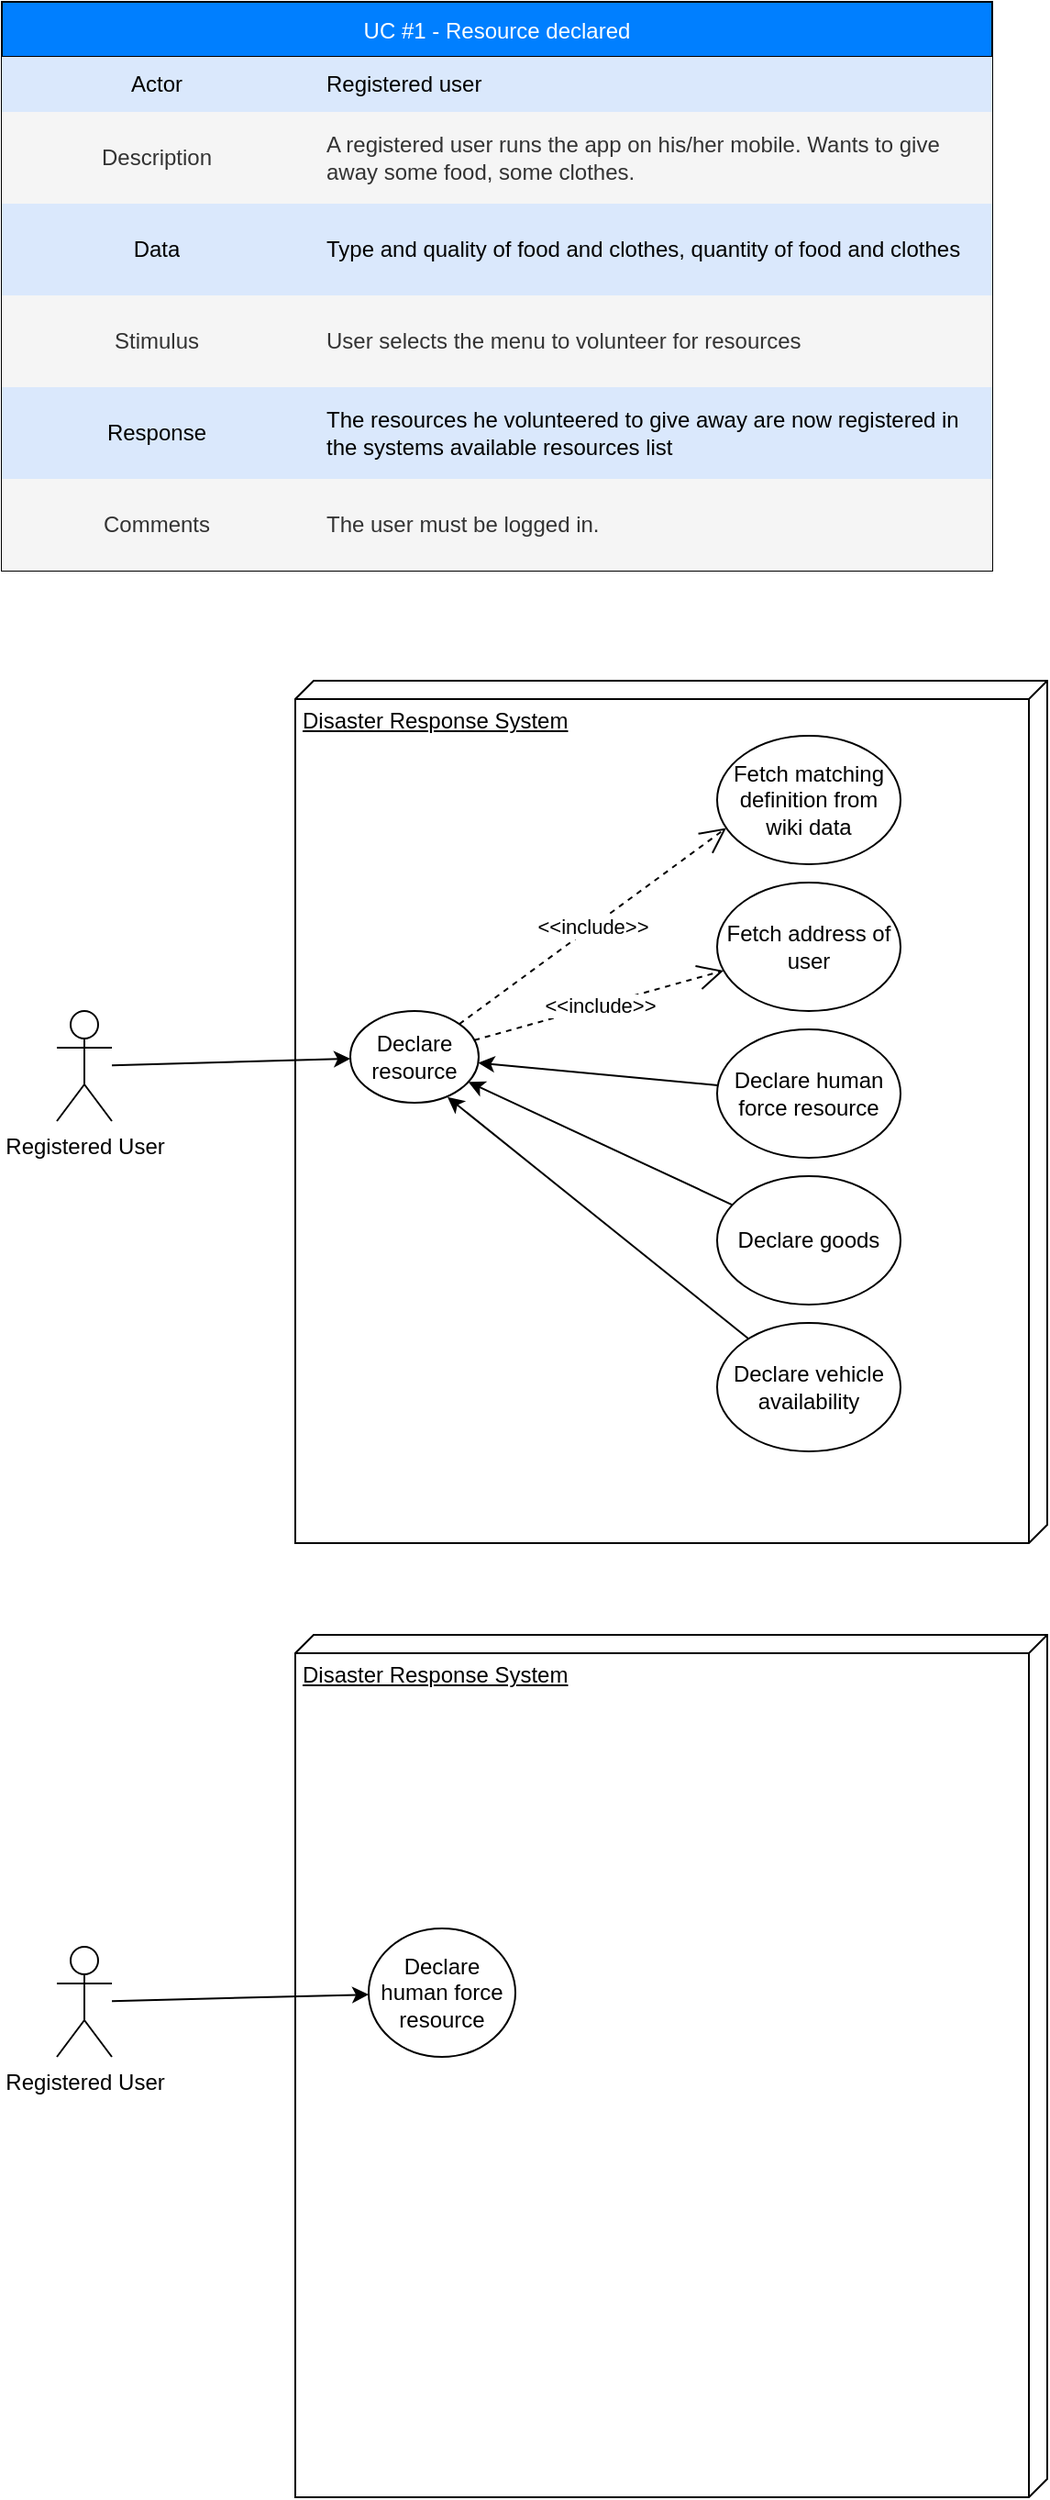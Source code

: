 <mxfile version="21.1.1" type="github" pages="3">
  <diagram id="BYzD3MFwf9BdRqlY15Yz" name="UC 1 - Food Resource Declared">
    <mxGraphModel dx="1314" dy="1811" grid="1" gridSize="10" guides="1" tooltips="1" connect="1" arrows="1" fold="1" page="1" pageScale="1" pageWidth="850" pageHeight="1100" math="0" shadow="0">
      <root>
        <mxCell id="0" />
        <mxCell id="1" parent="0" />
        <mxCell id="PmXzG9OOrk73IwEh_yhz-4" value="Disaster Response System" style="verticalAlign=top;align=left;spacingTop=8;spacingLeft=2;spacingRight=12;shape=cube;size=10;direction=south;fontStyle=4;html=1;whiteSpace=wrap;" vertex="1" parent="1">
          <mxGeometry x="200" y="-720" width="410" height="470" as="geometry" />
        </mxCell>
        <mxCell id="ZCzHJ0anV2rDInj6d1yG-1" value="UC #1 - Resource declared" style="shape=table;startSize=30;container=1;collapsible=0;childLayout=tableLayout;fixedRows=1;rowLines=0;fontStyle=0;strokeColor=default;fontSize=12;fillColor=#007FFF;fontColor=#FFFFFF;" vertex="1" parent="1">
          <mxGeometry x="40" y="-1090" width="540" height="310" as="geometry" />
        </mxCell>
        <mxCell id="ZCzHJ0anV2rDInj6d1yG-2" value="" style="shape=tableRow;horizontal=0;startSize=0;swimlaneHead=0;swimlaneBody=0;top=0;left=0;bottom=0;right=0;collapsible=0;dropTarget=0;fillColor=none;points=[[0,0.5],[1,0.5]];portConstraint=eastwest;strokeColor=inherit;fontSize=12;" vertex="1" parent="ZCzHJ0anV2rDInj6d1yG-1">
          <mxGeometry y="30" width="540" height="30" as="geometry" />
        </mxCell>
        <mxCell id="ZCzHJ0anV2rDInj6d1yG-3" value="Actor" style="shape=partialRectangle;html=1;whiteSpace=wrap;connectable=0;fillColor=#dae8fc;top=0;left=0;bottom=0;right=0;overflow=hidden;pointerEvents=1;strokeColor=#6c8ebf;fontSize=12;" vertex="1" parent="ZCzHJ0anV2rDInj6d1yG-2">
          <mxGeometry width="169" height="30" as="geometry">
            <mxRectangle width="169" height="30" as="alternateBounds" />
          </mxGeometry>
        </mxCell>
        <mxCell id="ZCzHJ0anV2rDInj6d1yG-4" value="Registered user" style="shape=partialRectangle;html=1;whiteSpace=wrap;connectable=0;fillColor=#dae8fc;top=0;left=0;bottom=0;right=0;align=left;spacingLeft=6;overflow=hidden;strokeColor=#6c8ebf;fontSize=12;" vertex="1" parent="ZCzHJ0anV2rDInj6d1yG-2">
          <mxGeometry x="169" width="371" height="30" as="geometry">
            <mxRectangle width="371" height="30" as="alternateBounds" />
          </mxGeometry>
        </mxCell>
        <mxCell id="ZCzHJ0anV2rDInj6d1yG-5" value="" style="shape=tableRow;horizontal=0;startSize=0;swimlaneHead=0;swimlaneBody=0;top=0;left=0;bottom=0;right=0;collapsible=0;dropTarget=0;fillColor=none;points=[[0,0.5],[1,0.5]];portConstraint=eastwest;strokeColor=inherit;fontSize=12;" vertex="1" parent="ZCzHJ0anV2rDInj6d1yG-1">
          <mxGeometry y="60" width="540" height="50" as="geometry" />
        </mxCell>
        <mxCell id="ZCzHJ0anV2rDInj6d1yG-6" value="Description" style="shape=partialRectangle;html=1;whiteSpace=wrap;connectable=0;top=0;left=0;bottom=0;right=0;overflow=hidden;fontSize=12;fillColor=#f5f5f5;fontColor=#333333;strokeColor=#666666;" vertex="1" parent="ZCzHJ0anV2rDInj6d1yG-5">
          <mxGeometry width="169" height="50" as="geometry">
            <mxRectangle width="169" height="50" as="alternateBounds" />
          </mxGeometry>
        </mxCell>
        <mxCell id="ZCzHJ0anV2rDInj6d1yG-7" value="A registered user runs the app on his/her mobile. Wants to give away some food, some clothes." style="shape=partialRectangle;html=1;whiteSpace=wrap;connectable=0;top=0;left=0;bottom=0;right=0;align=left;spacingLeft=6;overflow=hidden;fontSize=12;fillColor=#f5f5f5;fontColor=#333333;strokeColor=#666666;" vertex="1" parent="ZCzHJ0anV2rDInj6d1yG-5">
          <mxGeometry x="169" width="371" height="50" as="geometry">
            <mxRectangle width="371" height="50" as="alternateBounds" />
          </mxGeometry>
        </mxCell>
        <mxCell id="ZCzHJ0anV2rDInj6d1yG-8" value="" style="shape=tableRow;horizontal=0;startSize=0;swimlaneHead=0;swimlaneBody=0;top=0;left=0;bottom=0;right=0;collapsible=0;dropTarget=0;fillColor=none;points=[[0,0.5],[1,0.5]];portConstraint=eastwest;strokeColor=inherit;fontSize=12;" vertex="1" parent="ZCzHJ0anV2rDInj6d1yG-1">
          <mxGeometry y="110" width="540" height="50" as="geometry" />
        </mxCell>
        <mxCell id="ZCzHJ0anV2rDInj6d1yG-9" value="Data" style="shape=partialRectangle;html=1;whiteSpace=wrap;connectable=0;fillColor=#dae8fc;top=0;left=0;bottom=0;right=0;overflow=hidden;strokeColor=#6c8ebf;fontSize=12;" vertex="1" parent="ZCzHJ0anV2rDInj6d1yG-8">
          <mxGeometry width="169" height="50" as="geometry">
            <mxRectangle width="169" height="50" as="alternateBounds" />
          </mxGeometry>
        </mxCell>
        <mxCell id="ZCzHJ0anV2rDInj6d1yG-10" value="Type and quality of food and clothes, quantity of food and clothes" style="shape=partialRectangle;html=1;whiteSpace=wrap;connectable=0;fillColor=#dae8fc;top=0;left=0;bottom=0;right=0;align=left;spacingLeft=6;overflow=hidden;strokeColor=#6c8ebf;fontSize=12;" vertex="1" parent="ZCzHJ0anV2rDInj6d1yG-8">
          <mxGeometry x="169" width="371" height="50" as="geometry">
            <mxRectangle width="371" height="50" as="alternateBounds" />
          </mxGeometry>
        </mxCell>
        <mxCell id="b_iGBAlgBfkVmsSIkKbX-1" value="" style="shape=tableRow;horizontal=0;startSize=0;swimlaneHead=0;swimlaneBody=0;top=0;left=0;bottom=0;right=0;collapsible=0;dropTarget=0;fillColor=none;points=[[0,0.5],[1,0.5]];portConstraint=eastwest;strokeColor=inherit;fontSize=12;" vertex="1" parent="ZCzHJ0anV2rDInj6d1yG-1">
          <mxGeometry y="160" width="540" height="50" as="geometry" />
        </mxCell>
        <mxCell id="b_iGBAlgBfkVmsSIkKbX-2" value="Stimulus" style="shape=partialRectangle;html=1;whiteSpace=wrap;connectable=0;fillColor=#f5f5f5;top=0;left=0;bottom=0;right=0;overflow=hidden;strokeColor=#666666;fontSize=12;fontColor=#333333;" vertex="1" parent="b_iGBAlgBfkVmsSIkKbX-1">
          <mxGeometry width="169" height="50" as="geometry">
            <mxRectangle width="169" height="50" as="alternateBounds" />
          </mxGeometry>
        </mxCell>
        <mxCell id="b_iGBAlgBfkVmsSIkKbX-3" value="User selects the menu to volunteer for resources" style="shape=partialRectangle;html=1;whiteSpace=wrap;connectable=0;fillColor=#f5f5f5;top=0;left=0;bottom=0;right=0;align=left;spacingLeft=6;overflow=hidden;strokeColor=#666666;fontSize=12;fontColor=#333333;" vertex="1" parent="b_iGBAlgBfkVmsSIkKbX-1">
          <mxGeometry x="169" width="371" height="50" as="geometry">
            <mxRectangle width="371" height="50" as="alternateBounds" />
          </mxGeometry>
        </mxCell>
        <mxCell id="b_iGBAlgBfkVmsSIkKbX-4" value="" style="shape=tableRow;horizontal=0;startSize=0;swimlaneHead=0;swimlaneBody=0;top=0;left=0;bottom=0;right=0;collapsible=0;dropTarget=0;fillColor=none;points=[[0,0.5],[1,0.5]];portConstraint=eastwest;strokeColor=inherit;fontSize=12;" vertex="1" parent="ZCzHJ0anV2rDInj6d1yG-1">
          <mxGeometry y="210" width="540" height="50" as="geometry" />
        </mxCell>
        <mxCell id="b_iGBAlgBfkVmsSIkKbX-5" value="Response" style="shape=partialRectangle;html=1;whiteSpace=wrap;connectable=0;fillColor=#dae8fc;top=0;left=0;bottom=0;right=0;overflow=hidden;strokeColor=#6c8ebf;fontSize=12;" vertex="1" parent="b_iGBAlgBfkVmsSIkKbX-4">
          <mxGeometry width="169" height="50" as="geometry">
            <mxRectangle width="169" height="50" as="alternateBounds" />
          </mxGeometry>
        </mxCell>
        <mxCell id="b_iGBAlgBfkVmsSIkKbX-6" value="The resources he volunteered to give away are now registered in the systems available resources list" style="shape=partialRectangle;html=1;whiteSpace=wrap;connectable=0;fillColor=#dae8fc;top=0;left=0;bottom=0;right=0;align=left;spacingLeft=6;overflow=hidden;strokeColor=#6c8ebf;fontSize=12;" vertex="1" parent="b_iGBAlgBfkVmsSIkKbX-4">
          <mxGeometry x="169" width="371" height="50" as="geometry">
            <mxRectangle width="371" height="50" as="alternateBounds" />
          </mxGeometry>
        </mxCell>
        <mxCell id="b_iGBAlgBfkVmsSIkKbX-7" value="" style="shape=tableRow;horizontal=0;startSize=0;swimlaneHead=0;swimlaneBody=0;top=0;left=0;bottom=0;right=0;collapsible=0;dropTarget=0;fillColor=none;points=[[0,0.5],[1,0.5]];portConstraint=eastwest;strokeColor=inherit;fontSize=12;" vertex="1" parent="ZCzHJ0anV2rDInj6d1yG-1">
          <mxGeometry y="260" width="540" height="50" as="geometry" />
        </mxCell>
        <mxCell id="b_iGBAlgBfkVmsSIkKbX-8" value="Comments" style="shape=partialRectangle;html=1;whiteSpace=wrap;connectable=0;fillColor=#f5f5f5;top=0;left=0;bottom=0;right=0;overflow=hidden;strokeColor=#666666;fontSize=12;fontColor=#333333;" vertex="1" parent="b_iGBAlgBfkVmsSIkKbX-7">
          <mxGeometry width="169" height="50" as="geometry">
            <mxRectangle width="169" height="50" as="alternateBounds" />
          </mxGeometry>
        </mxCell>
        <mxCell id="b_iGBAlgBfkVmsSIkKbX-9" value="The user must be logged in." style="shape=partialRectangle;html=1;whiteSpace=wrap;connectable=0;fillColor=#f5f5f5;top=0;left=0;bottom=0;right=0;align=left;spacingLeft=6;overflow=hidden;strokeColor=#666666;fontSize=12;fontColor=#333333;" vertex="1" parent="b_iGBAlgBfkVmsSIkKbX-7">
          <mxGeometry x="169" width="371" height="50" as="geometry">
            <mxRectangle width="371" height="50" as="alternateBounds" />
          </mxGeometry>
        </mxCell>
        <mxCell id="PmXzG9OOrk73IwEh_yhz-11" style="rounded=0;orthogonalLoop=1;jettySize=auto;html=1;" edge="1" parent="1" source="PmXzG9OOrk73IwEh_yhz-1" target="PmXzG9OOrk73IwEh_yhz-5">
          <mxGeometry relative="1" as="geometry" />
        </mxCell>
        <mxCell id="PmXzG9OOrk73IwEh_yhz-1" value="Registered User" style="shape=umlActor;verticalLabelPosition=bottom;verticalAlign=top;html=1;" vertex="1" parent="1">
          <mxGeometry x="70" y="-540" width="30" height="60" as="geometry" />
        </mxCell>
        <mxCell id="PmXzG9OOrk73IwEh_yhz-5" value="Declare resource" style="ellipse;whiteSpace=wrap;html=1;" vertex="1" parent="1">
          <mxGeometry x="230" y="-540" width="70" height="50" as="geometry" />
        </mxCell>
        <mxCell id="PmXzG9OOrk73IwEh_yhz-6" value="Fetch matching definition from wiki data" style="ellipse;whiteSpace=wrap;html=1;" vertex="1" parent="1">
          <mxGeometry x="430" y="-690" width="100" height="70" as="geometry" />
        </mxCell>
        <mxCell id="PmXzG9OOrk73IwEh_yhz-7" value="&amp;lt;&amp;lt;include&amp;gt;&amp;gt;" style="endArrow=open;endSize=12;dashed=1;html=1;rounded=0;entryX=0.05;entryY=0.718;entryDx=0;entryDy=0;entryPerimeter=0;" edge="1" parent="1" source="PmXzG9OOrk73IwEh_yhz-5" target="PmXzG9OOrk73IwEh_yhz-6">
          <mxGeometry width="160" relative="1" as="geometry">
            <mxPoint x="410" y="-650" as="sourcePoint" />
            <mxPoint x="570" y="-650" as="targetPoint" />
          </mxGeometry>
        </mxCell>
        <mxCell id="PmXzG9OOrk73IwEh_yhz-8" value="Fetch address of user" style="ellipse;whiteSpace=wrap;html=1;" vertex="1" parent="1">
          <mxGeometry x="430" y="-610" width="100" height="70" as="geometry" />
        </mxCell>
        <mxCell id="PmXzG9OOrk73IwEh_yhz-9" value="&amp;lt;&amp;lt;include&amp;gt;&amp;gt;" style="endArrow=open;endSize=12;dashed=1;html=1;rounded=0;" edge="1" parent="1" source="PmXzG9OOrk73IwEh_yhz-5" target="PmXzG9OOrk73IwEh_yhz-8">
          <mxGeometry width="160" relative="1" as="geometry">
            <mxPoint x="296" y="-586" as="sourcePoint" />
            <mxPoint x="445" y="-640" as="targetPoint" />
          </mxGeometry>
        </mxCell>
        <mxCell id="Tl8_rdHkJAMkWdvxcSMy-4" style="rounded=0;orthogonalLoop=1;jettySize=auto;html=1;" edge="1" parent="1" source="Tl8_rdHkJAMkWdvxcSMy-1" target="PmXzG9OOrk73IwEh_yhz-5">
          <mxGeometry relative="1" as="geometry" />
        </mxCell>
        <mxCell id="Tl8_rdHkJAMkWdvxcSMy-1" value="Declare human force resource" style="ellipse;whiteSpace=wrap;html=1;" vertex="1" parent="1">
          <mxGeometry x="430" y="-530" width="100" height="70" as="geometry" />
        </mxCell>
        <mxCell id="Tl8_rdHkJAMkWdvxcSMy-5" style="rounded=0;orthogonalLoop=1;jettySize=auto;html=1;" edge="1" parent="1" source="Tl8_rdHkJAMkWdvxcSMy-2" target="PmXzG9OOrk73IwEh_yhz-5">
          <mxGeometry relative="1" as="geometry" />
        </mxCell>
        <mxCell id="Tl8_rdHkJAMkWdvxcSMy-2" value="Declare goods" style="ellipse;whiteSpace=wrap;html=1;" vertex="1" parent="1">
          <mxGeometry x="430" y="-450" width="100" height="70" as="geometry" />
        </mxCell>
        <mxCell id="Tl8_rdHkJAMkWdvxcSMy-6" style="rounded=0;orthogonalLoop=1;jettySize=auto;html=1;entryX=0.757;entryY=0.938;entryDx=0;entryDy=0;entryPerimeter=0;" edge="1" parent="1" source="Tl8_rdHkJAMkWdvxcSMy-3" target="PmXzG9OOrk73IwEh_yhz-5">
          <mxGeometry relative="1" as="geometry" />
        </mxCell>
        <mxCell id="Tl8_rdHkJAMkWdvxcSMy-3" value="Declare vehicle availability" style="ellipse;whiteSpace=wrap;html=1;" vertex="1" parent="1">
          <mxGeometry x="430" y="-370" width="100" height="70" as="geometry" />
        </mxCell>
        <mxCell id="Tl8_rdHkJAMkWdvxcSMy-7" value="Disaster Response System" style="verticalAlign=top;align=left;spacingTop=8;spacingLeft=2;spacingRight=12;shape=cube;size=10;direction=south;fontStyle=4;html=1;whiteSpace=wrap;" vertex="1" parent="1">
          <mxGeometry x="200" y="-200" width="410" height="470" as="geometry" />
        </mxCell>
        <mxCell id="Tl8_rdHkJAMkWdvxcSMy-8" value="Declare human force resource" style="ellipse;whiteSpace=wrap;html=1;" vertex="1" parent="1">
          <mxGeometry x="240" y="-40" width="80" height="70" as="geometry" />
        </mxCell>
        <mxCell id="Tl8_rdHkJAMkWdvxcSMy-10" style="rounded=0;orthogonalLoop=1;jettySize=auto;html=1;" edge="1" parent="1" source="Tl8_rdHkJAMkWdvxcSMy-9" target="Tl8_rdHkJAMkWdvxcSMy-8">
          <mxGeometry relative="1" as="geometry" />
        </mxCell>
        <mxCell id="Tl8_rdHkJAMkWdvxcSMy-9" value="Registered User" style="shape=umlActor;verticalLabelPosition=bottom;verticalAlign=top;html=1;" vertex="1" parent="1">
          <mxGeometry x="70" y="-30" width="30" height="60" as="geometry" />
        </mxCell>
      </root>
    </mxGraphModel>
  </diagram>
  <diagram id="8nzJQvF8wECfYopGmsis" name="BegumDraft">
    <mxGraphModel dx="823" dy="470" grid="1" gridSize="10" guides="1" tooltips="1" connect="1" arrows="1" fold="1" page="1" pageScale="1" pageWidth="827" pageHeight="1169" math="0" shadow="0">
      <root>
        <mxCell id="0" />
        <mxCell id="1" parent="0" />
        <mxCell id="XrKiWLTo0YQvNzpuEDqD-1" value="enter a resource" style="whiteSpace=wrap;strokeWidth=2;" parent="1" vertex="1">
          <mxGeometry x="360" y="220" width="78" height="34" as="geometry" />
        </mxCell>
        <mxCell id="XrKiWLTo0YQvNzpuEDqD-2" value="Human Resource" style="whiteSpace=wrap;strokeWidth=2;" parent="1" vertex="1">
          <mxGeometry x="307" y="322" width="82" height="34" as="geometry" />
        </mxCell>
        <mxCell id="XrKiWLTo0YQvNzpuEDqD-3" style="edgeStyle=orthogonalEdgeStyle;orthogonalLoop=1;jettySize=auto;html=1;curved=1;fillColor=none;dashed=1;" parent="1" source="XrKiWLTo0YQvNzpuEDqD-5" edge="1">
          <mxGeometry relative="1" as="geometry">
            <mxPoint x="430" y="260" as="targetPoint" />
            <Array as="points">
              <mxPoint x="470" y="260" />
            </Array>
          </mxGeometry>
        </mxCell>
        <mxCell id="XrKiWLTo0YQvNzpuEDqD-4" value="Extend" style="edgeLabel;html=1;align=center;verticalAlign=middle;resizable=0;points=[];" parent="XrKiWLTo0YQvNzpuEDqD-3" vertex="1" connectable="0">
          <mxGeometry x="-0.11" y="9" relative="1" as="geometry">
            <mxPoint as="offset" />
          </mxGeometry>
        </mxCell>
        <mxCell id="XrKiWLTo0YQvNzpuEDqD-5" value="Veirified resource" style="whiteSpace=wrap;strokeWidth=2;" parent="1" vertex="1">
          <mxGeometry x="439" y="320" width="82" height="36" as="geometry" />
        </mxCell>
        <mxCell id="XrKiWLTo0YQvNzpuEDqD-6" value="Action2" style="whiteSpace=wrap;strokeWidth=2;" parent="1" vertex="1">
          <mxGeometry x="446" y="424" width="69" height="34" as="geometry" />
        </mxCell>
        <mxCell id="XrKiWLTo0YQvNzpuEDqD-7" value="Include" style="curved=1;startArrow=none;endArrow=block;exitX=0.03;exitY=0.988;entryX=0.501;entryY=0.006;rounded=0;dashed=1;" parent="1" source="XrKiWLTo0YQvNzpuEDqD-1" target="XrKiWLTo0YQvNzpuEDqD-2" edge="1">
          <mxGeometry x="0.036" y="-8" relative="1" as="geometry">
            <Array as="points">
              <mxPoint x="348" y="288" />
            </Array>
            <mxPoint as="offset" />
          </mxGeometry>
        </mxCell>
        <mxCell id="XrKiWLTo0YQvNzpuEDqD-8" value="Triggers" style="curved=1;startArrow=none;endArrow=block;exitX=0.503;exitY=0.994;entryX=0.496;entryY=0.011;rounded=0;" parent="1" source="XrKiWLTo0YQvNzpuEDqD-5" target="XrKiWLTo0YQvNzpuEDqD-6" edge="1">
          <mxGeometry relative="1" as="geometry">
            <Array as="points" />
          </mxGeometry>
        </mxCell>
        <mxCell id="XrKiWLTo0YQvNzpuEDqD-9" value="" style="edgeStyle=orthogonalEdgeStyle;rounded=0;orthogonalLoop=1;jettySize=auto;html=1;exitX=0.5;exitY=1;exitDx=0;exitDy=0;" parent="1" source="XrKiWLTo0YQvNzpuEDqD-12" target="XrKiWLTo0YQvNzpuEDqD-1" edge="1">
          <mxGeometry relative="1" as="geometry">
            <mxPoint x="470" y="180" as="sourcePoint" />
            <Array as="points">
              <mxPoint x="415" y="180" />
            </Array>
          </mxGeometry>
        </mxCell>
        <mxCell id="XrKiWLTo0YQvNzpuEDqD-10" value="" style="shape=umlActor;verticalLabelPosition=bottom;verticalAlign=top;html=1;outlineConnect=0;" parent="1" vertex="1">
          <mxGeometry x="399" y="80" width="30" height="60" as="geometry" />
        </mxCell>
        <mxCell id="XrKiWLTo0YQvNzpuEDqD-11" style="edgeStyle=orthogonalEdgeStyle;rounded=0;orthogonalLoop=1;jettySize=auto;html=1;exitX=0.25;exitY=1;exitDx=0;exitDy=0;entryX=0.825;entryY=-0.072;entryDx=0;entryDy=0;entryPerimeter=0;" parent="1" source="XrKiWLTo0YQvNzpuEDqD-12" target="XrKiWLTo0YQvNzpuEDqD-24" edge="1">
          <mxGeometry relative="1" as="geometry" />
        </mxCell>
        <mxCell id="XrKiWLTo0YQvNzpuEDqD-12" value="Guest User&lt;br&gt;" style="text;html=1;strokeColor=none;fillColor=none;align=center;verticalAlign=middle;whiteSpace=wrap;rounded=0;" parent="1" vertex="1">
          <mxGeometry x="384.5" y="150" width="60" height="30" as="geometry" />
        </mxCell>
        <mxCell id="XrKiWLTo0YQvNzpuEDqD-13" value="" style="shape=umlActor;verticalLabelPosition=bottom;verticalAlign=top;html=1;outlineConnect=0;" parent="1" vertex="1">
          <mxGeometry x="555" y="80" width="30" height="60" as="geometry" />
        </mxCell>
        <mxCell id="XrKiWLTo0YQvNzpuEDqD-14" style="edgeStyle=orthogonalEdgeStyle;rounded=0;orthogonalLoop=1;jettySize=auto;html=1;entryX=1;entryY=0.5;entryDx=0;entryDy=0;" parent="1" source="XrKiWLTo0YQvNzpuEDqD-16" target="XrKiWLTo0YQvNzpuEDqD-1" edge="1">
          <mxGeometry relative="1" as="geometry" />
        </mxCell>
        <mxCell id="XrKiWLTo0YQvNzpuEDqD-15" style="edgeStyle=orthogonalEdgeStyle;rounded=0;orthogonalLoop=1;jettySize=auto;html=1;exitX=0.5;exitY=1;exitDx=0;exitDy=0;entryX=0.25;entryY=0;entryDx=0;entryDy=0;" parent="1" source="XrKiWLTo0YQvNzpuEDqD-16" target="XrKiWLTo0YQvNzpuEDqD-24" edge="1">
          <mxGeometry relative="1" as="geometry">
            <mxPoint x="220" y="210" as="targetPoint" />
          </mxGeometry>
        </mxCell>
        <mxCell id="XrKiWLTo0YQvNzpuEDqD-16" value="Authenticated User" style="text;html=1;strokeColor=none;fillColor=none;align=center;verticalAlign=middle;whiteSpace=wrap;rounded=0;" parent="1" vertex="1">
          <mxGeometry x="540" y="140" width="60" height="30" as="geometry" />
        </mxCell>
        <mxCell id="XrKiWLTo0YQvNzpuEDqD-17" value="" style="shape=umlActor;verticalLabelPosition=bottom;verticalAlign=top;html=1;outlineConnect=0;" parent="1" vertex="1">
          <mxGeometry x="234.5" y="80" width="30" height="60" as="geometry" />
        </mxCell>
        <mxCell id="XrKiWLTo0YQvNzpuEDqD-18" style="edgeStyle=orthogonalEdgeStyle;rounded=0;orthogonalLoop=1;jettySize=auto;html=1;entryX=0;entryY=0.5;entryDx=0;entryDy=0;" parent="1" source="XrKiWLTo0YQvNzpuEDqD-20" target="XrKiWLTo0YQvNzpuEDqD-1" edge="1">
          <mxGeometry relative="1" as="geometry" />
        </mxCell>
        <mxCell id="XrKiWLTo0YQvNzpuEDqD-19" style="edgeStyle=orthogonalEdgeStyle;rounded=0;orthogonalLoop=1;jettySize=auto;html=1;exitX=0.5;exitY=1;exitDx=0;exitDy=0;entryX=0.595;entryY=-0.072;entryDx=0;entryDy=0;entryPerimeter=0;" parent="1" source="XrKiWLTo0YQvNzpuEDqD-20" target="XrKiWLTo0YQvNzpuEDqD-24" edge="1">
          <mxGeometry relative="1" as="geometry" />
        </mxCell>
        <mxCell id="XrKiWLTo0YQvNzpuEDqD-20" value="Verified User" style="text;html=1;strokeColor=none;fillColor=none;align=center;verticalAlign=middle;whiteSpace=wrap;rounded=0;" parent="1" vertex="1">
          <mxGeometry x="220" y="150" width="60" height="30" as="geometry" />
        </mxCell>
        <mxCell id="XrKiWLTo0YQvNzpuEDqD-21" value="Human Resource" style="whiteSpace=wrap;strokeWidth=2;" parent="1" vertex="1">
          <mxGeometry x="198" y="322" width="82" height="34" as="geometry" />
        </mxCell>
        <mxCell id="XrKiWLTo0YQvNzpuEDqD-22" style="edgeStyle=orthogonalEdgeStyle;orthogonalLoop=1;jettySize=auto;html=1;exitX=0.5;exitY=1;exitDx=0;exitDy=0;entryX=0.161;entryY=0.011;entryDx=0;entryDy=0;entryPerimeter=0;curved=1;dashed=1;" parent="1" source="XrKiWLTo0YQvNzpuEDqD-24" target="XrKiWLTo0YQvNzpuEDqD-2" edge="1">
          <mxGeometry relative="1" as="geometry" />
        </mxCell>
        <mxCell id="XrKiWLTo0YQvNzpuEDqD-23" value="Include" style="edgeLabel;html=1;align=center;verticalAlign=middle;resizable=0;points=[];" parent="XrKiWLTo0YQvNzpuEDqD-22" vertex="1" connectable="0">
          <mxGeometry x="0.273" y="-3" relative="1" as="geometry">
            <mxPoint as="offset" />
          </mxGeometry>
        </mxCell>
        <mxCell id="XrKiWLTo0YQvNzpuEDqD-24" value="enter a demand" style="whiteSpace=wrap;strokeWidth=2;" parent="1" vertex="1">
          <mxGeometry x="202" y="220" width="78" height="34" as="geometry" />
        </mxCell>
        <mxCell id="XrKiWLTo0YQvNzpuEDqD-25" value="" style="shape=umlActor;verticalLabelPosition=bottom;verticalAlign=top;html=1;outlineConnect=0;" parent="1" vertex="1">
          <mxGeometry x="655" y="80" width="30" height="60" as="geometry" />
        </mxCell>
        <mxCell id="XrKiWLTo0YQvNzpuEDqD-26" value="Admin" style="text;html=1;strokeColor=none;fillColor=none;align=center;verticalAlign=middle;whiteSpace=wrap;rounded=0;" parent="1" vertex="1">
          <mxGeometry x="640" y="140" width="60" height="30" as="geometry" />
        </mxCell>
        <mxCell id="XrKiWLTo0YQvNzpuEDqD-27" value="" style="shape=umlActor;verticalLabelPosition=bottom;verticalAlign=top;html=1;outlineConnect=0;" parent="1" vertex="1">
          <mxGeometry x="189.5" y="540" width="30" height="60" as="geometry" />
        </mxCell>
        <mxCell id="XrKiWLTo0YQvNzpuEDqD-28" value="Resource &lt;br&gt;System&lt;br&gt;" style="text;html=1;strokeColor=none;fillColor=none;align=center;verticalAlign=middle;whiteSpace=wrap;rounded=0;" parent="1" vertex="1">
          <mxGeometry x="174.5" y="600" width="60" height="30" as="geometry" />
        </mxCell>
        <mxCell id="XrKiWLTo0YQvNzpuEDqD-29" value="" style="shape=umlActor;verticalLabelPosition=bottom;verticalAlign=top;html=1;outlineConnect=0;" parent="1" vertex="1">
          <mxGeometry x="295" y="540" width="30" height="60" as="geometry" />
        </mxCell>
        <mxCell id="XrKiWLTo0YQvNzpuEDqD-30" value="Map&lt;br&gt;System" style="text;html=1;strokeColor=none;fillColor=none;align=center;verticalAlign=middle;whiteSpace=wrap;rounded=0;" parent="1" vertex="1">
          <mxGeometry x="280" y="600" width="60" height="30" as="geometry" />
        </mxCell>
        <mxCell id="XrKiWLTo0YQvNzpuEDqD-31" value="Login" style="whiteSpace=wrap;strokeWidth=2;" parent="1" vertex="1">
          <mxGeometry x="96.5" y="220" width="78" height="34" as="geometry" />
        </mxCell>
        <mxCell id="XrKiWLTo0YQvNzpuEDqD-32" value="sign up" style="whiteSpace=wrap;strokeWidth=2;" parent="1" vertex="1">
          <mxGeometry x="515" y="220" width="78" height="34" as="geometry" />
        </mxCell>
        <mxCell id="XrKiWLTo0YQvNzpuEDqD-33" value="" style="whiteSpace=wrap;html=1;aspect=fixed;" parent="1" vertex="1">
          <mxGeometry x="384.5" y="570" width="80" height="80" as="geometry" />
        </mxCell>
        <mxCell id="XrKiWLTo0YQvNzpuEDqD-34" value="Home Page" style="text;html=1;align=center;verticalAlign=middle;resizable=0;points=[];autosize=1;strokeColor=none;fillColor=none;" parent="1" vertex="1">
          <mxGeometry x="364.5" y="540" width="120" height="30" as="geometry" />
        </mxCell>
        <mxCell id="XrKiWLTo0YQvNzpuEDqD-35" value="" style="whiteSpace=wrap;html=1;aspect=fixed;" parent="1" vertex="1">
          <mxGeometry x="500" y="570" width="80" height="80" as="geometry" />
        </mxCell>
        <mxCell id="XrKiWLTo0YQvNzpuEDqD-36" value="Item Creation System" style="text;html=1;align=center;verticalAlign=middle;resizable=0;points=[];autosize=1;strokeColor=none;fillColor=none;" parent="1" vertex="1">
          <mxGeometry x="440" y="540" width="200" height="30" as="geometry" />
        </mxCell>
        <mxCell id="XrKiWLTo0YQvNzpuEDqD-37" value="" style="whiteSpace=wrap;html=1;aspect=fixed;" parent="1" vertex="1">
          <mxGeometry x="434" y="740" width="80" height="80" as="geometry" />
        </mxCell>
        <mxCell id="XrKiWLTo0YQvNzpuEDqD-38" value="Map System" style="text;html=1;align=center;verticalAlign=middle;resizable=0;points=[];autosize=1;strokeColor=none;fillColor=none;" parent="1" vertex="1">
          <mxGeometry x="414" y="710" width="120" height="30" as="geometry" />
        </mxCell>
        <mxCell id="XrKiWLTo0YQvNzpuEDqD-39" value="actor: demander&lt;br&gt;descriptiopn: a demander can ask for a resource&lt;br&gt;data: quantity, size if it is clothes, address of their whereabouts, additional info.&lt;br&gt;response: see the need in the needs list, and the profile of the user&lt;br&gt;comments: user must provide their communication details if they are not authenticated or verified." style="rounded=0;whiteSpace=wrap;html=1;" parent="1" vertex="1">
          <mxGeometry x="109" y="680" width="255.5" height="270" as="geometry" />
        </mxCell>
        <mxCell id="XrKiWLTo0YQvNzpuEDqD-41" value="Clothes Resource" style="swimlane;whiteSpace=wrap;html=1;" parent="1" vertex="1">
          <mxGeometry x="389" y="910" width="461" height="260" as="geometry" />
        </mxCell>
        <mxCell id="XrKiWLTo0YQvNzpuEDqD-42" value="&lt;div style=&quot;text-align: left;&quot;&gt;&lt;span style=&quot;font-size: 12px;&quot;&gt;-ID:Int&lt;/span&gt;&lt;/div&gt;&lt;div style=&quot;text-align: left;&quot;&gt;&lt;span style=&quot;font-size: 12px;&quot;&gt;-name: String&lt;/span&gt;&lt;/div&gt;&lt;div style=&quot;text-align: left;&quot;&gt;&lt;span style=&quot;font-size: 12px;&quot;&gt;-quantityInStock: Int&lt;/span&gt;&lt;/div&gt;&lt;div style=&quot;text-align: left;&quot;&gt;&lt;span style=&quot;font-size: 12px;&quot;&gt;-adress: String&lt;/span&gt;&lt;/div&gt;&lt;div style=&quot;text-align: left;&quot;&gt;&lt;span style=&quot;font-size: 12px;&quot;&gt;-size: String&lt;/span&gt;&lt;/div&gt;&lt;div style=&quot;text-align: left;&quot;&gt;&lt;span style=&quot;font-size: 12px;&quot;&gt;-creatorID: Int&lt;/span&gt;&lt;/div&gt;&lt;div style=&quot;text-align: left;&quot;&gt;&lt;span style=&quot;font-size: 12px;&quot;&gt;-LastUpdateTime: Double&lt;/span&gt;&lt;/div&gt;&lt;div style=&quot;&quot;&gt;&lt;br&gt;&lt;/div&gt;" style="text;html=1;align=center;verticalAlign=middle;resizable=0;points=[];autosize=1;strokeColor=none;fillColor=none;" parent="XrKiWLTo0YQvNzpuEDqD-41" vertex="1">
          <mxGeometry x="-49.5" y="-10" width="230" height="170" as="geometry" />
        </mxCell>
        <mxCell id="XrKiWLTo0YQvNzpuEDqD-43" value="" style="shape=link;html=1;rounded=0;width=16.897;startSize=17;endSize=14;entryX=1;entryY=0.5;entryDx=0;entryDy=0;" parent="XrKiWLTo0YQvNzpuEDqD-41" target="XrKiWLTo0YQvNzpuEDqD-41" edge="1">
          <mxGeometry width="100" relative="1" as="geometry">
            <mxPoint y="130" as="sourcePoint" />
            <mxPoint x="451" y="130" as="targetPoint" />
          </mxGeometry>
        </mxCell>
        <mxCell id="XrKiWLTo0YQvNzpuEDqD-44" value="+Clothes(name:String, address: String, size:String, creatorID: Int, LastUpdateTime)&lt;br&gt;+ getQuantity(): Integer&lt;br&gt;+setQuantity(): Integer&lt;br&gt;+getCreatorID(): Int&lt;br&gt;+getAddress(): String&lt;br&gt;+getSize(): String&lt;br&gt;+getLastUpdate(): double" style="text;html=1;align=left;verticalAlign=middle;resizable=0;points=[];autosize=1;strokeColor=none;fillColor=none;" parent="XrKiWLTo0YQvNzpuEDqD-41" vertex="1">
          <mxGeometry y="130" width="690" height="150" as="geometry" />
        </mxCell>
        <mxCell id="XrKiWLTo0YQvNzpuEDqD-45" value="User" style="swimlane;whiteSpace=wrap;html=1;" parent="1" vertex="1">
          <mxGeometry x="890" y="909" width="630" height="290" as="geometry">
            <mxRectangle x="890" y="909" width="80" height="30" as="alternateBounds" />
          </mxGeometry>
        </mxCell>
        <mxCell id="XrKiWLTo0YQvNzpuEDqD-46" value="" style="shape=link;html=1;rounded=0;width=16.897;startSize=17;endSize=14;entryX=1;entryY=0.5;entryDx=0;entryDy=0;" parent="XrKiWLTo0YQvNzpuEDqD-45" target="XrKiWLTo0YQvNzpuEDqD-45" edge="1">
          <mxGeometry width="100" relative="1" as="geometry">
            <mxPoint y="130" as="sourcePoint" />
            <mxPoint x="451" y="130" as="targetPoint" />
          </mxGeometry>
        </mxCell>
        <mxCell id="XrKiWLTo0YQvNzpuEDqD-47" value="+ User(firstname:String, surname: String, username: String,address: String)&lt;br&gt;+ addResource(resource:Resource)&lt;br&gt;+ addNeed(need: Need)&lt;br&gt;+ addEvent(event: Event)&lt;br&gt;+ addAction()&lt;br&gt;+ getPhoneNumber(): Int&lt;br&gt;+ getFullName(): String" style="text;html=1;align=left;verticalAlign=middle;resizable=0;points=[];autosize=1;strokeColor=none;fillColor=none;" parent="XrKiWLTo0YQvNzpuEDqD-45" vertex="1">
          <mxGeometry y="130" width="630" height="150" as="geometry" />
        </mxCell>
        <mxCell id="XrKiWLTo0YQvNzpuEDqD-48" value="&lt;div style=&quot;&quot;&gt;&lt;span style=&quot;font-size: 12px;&quot;&gt;- ID:Int&lt;/span&gt;&lt;/div&gt;&lt;div style=&quot;&quot;&gt;&lt;span style=&quot;font-size: 12px;&quot;&gt;- name: String&lt;/span&gt;&lt;/div&gt;&lt;div style=&quot;&quot;&gt;&lt;span style=&quot;font-size: 12px;&quot;&gt;- adress: String&lt;/span&gt;&lt;/div&gt;&lt;div style=&quot;&quot;&gt;&lt;span style=&quot;font-size: 12px;&quot;&gt;- phoneNumber: Int&lt;/span&gt;&lt;/div&gt;&lt;div style=&quot;&quot;&gt;&lt;br&gt;&lt;/div&gt;" style="text;html=1;align=left;verticalAlign=middle;resizable=0;points=[];autosize=1;strokeColor=none;fillColor=none;" parent="XrKiWLTo0YQvNzpuEDqD-45" vertex="1">
          <mxGeometry x="10" y="20" width="180" height="110" as="geometry" />
        </mxCell>
        <mxCell id="R_sXSsZ53aoGCTaN52zD-1" value="Text" style="text;html=1;align=center;verticalAlign=middle;resizable=0;points=[];autosize=1;strokeColor=none;fillColor=none;" parent="1" vertex="1">
          <mxGeometry x="1070" y="710" width="60" height="30" as="geometry" />
        </mxCell>
      </root>
    </mxGraphModel>
  </diagram>
  <diagram id="pdiULxgELQt_7dRJayev" name="UC - System Model">
    <mxGraphModel dx="1314" dy="711" grid="1" gridSize="10" guides="1" tooltips="1" connect="1" arrows="1" fold="1" page="1" pageScale="1" pageWidth="850" pageHeight="1100" math="0" shadow="0">
      <root>
        <mxCell id="0" />
        <mxCell id="1" parent="0" />
        <mxCell id="OzNtAT2oCmJ4MhUfqjPq-20" value="Ledger" style="shape=table;startSize=30;container=1;collapsible=0;childLayout=tableLayout;fixedRows=1;rowLines=0;fontStyle=1;strokeColor=default;fontSize=18;" parent="1" vertex="1">
          <mxGeometry x="40" y="10" width="250" height="120" as="geometry" />
        </mxCell>
        <mxCell id="OzNtAT2oCmJ4MhUfqjPq-21" value="" style="shape=tableRow;horizontal=0;startSize=0;swimlaneHead=0;swimlaneBody=0;top=0;left=0;bottom=0;right=0;collapsible=0;dropTarget=0;fillColor=none;points=[[0,0.5],[1,0.5]];portConstraint=eastwest;strokeColor=inherit;fontSize=16;" parent="OzNtAT2oCmJ4MhUfqjPq-20" vertex="1">
          <mxGeometry y="30" width="250" height="30" as="geometry" />
        </mxCell>
        <mxCell id="OzNtAT2oCmJ4MhUfqjPq-22" value="" style="shape=partialRectangle;html=1;whiteSpace=wrap;connectable=0;fillColor=none;top=0;left=0;bottom=0;right=0;overflow=hidden;pointerEvents=1;strokeColor=inherit;fontSize=16;" parent="OzNtAT2oCmJ4MhUfqjPq-21" vertex="1">
          <mxGeometry width="56" height="30" as="geometry">
            <mxRectangle width="56" height="30" as="alternateBounds" />
          </mxGeometry>
        </mxCell>
        <mxCell id="OzNtAT2oCmJ4MhUfqjPq-23" value="Version: 0.0" style="shape=partialRectangle;html=1;whiteSpace=wrap;connectable=0;fillColor=none;top=0;left=0;bottom=0;right=0;align=left;spacingLeft=6;overflow=hidden;strokeColor=inherit;fontSize=16;" parent="OzNtAT2oCmJ4MhUfqjPq-21" vertex="1">
          <mxGeometry x="56" width="194" height="30" as="geometry">
            <mxRectangle width="194" height="30" as="alternateBounds" />
          </mxGeometry>
        </mxCell>
        <mxCell id="OzNtAT2oCmJ4MhUfqjPq-24" value="" style="shape=tableRow;horizontal=0;startSize=0;swimlaneHead=0;swimlaneBody=0;top=0;left=0;bottom=0;right=0;collapsible=0;dropTarget=0;fillColor=none;points=[[0,0.5],[1,0.5]];portConstraint=eastwest;strokeColor=inherit;fontSize=16;" parent="OzNtAT2oCmJ4MhUfqjPq-20" vertex="1">
          <mxGeometry y="60" width="250" height="30" as="geometry" />
        </mxCell>
        <mxCell id="OzNtAT2oCmJ4MhUfqjPq-25" value="" style="shape=partialRectangle;html=1;whiteSpace=wrap;connectable=0;fillColor=none;top=0;left=0;bottom=0;right=0;overflow=hidden;strokeColor=inherit;fontSize=16;" parent="OzNtAT2oCmJ4MhUfqjPq-24" vertex="1">
          <mxGeometry width="56" height="30" as="geometry">
            <mxRectangle width="56" height="30" as="alternateBounds" />
          </mxGeometry>
        </mxCell>
        <mxCell id="OzNtAT2oCmJ4MhUfqjPq-26" value="Draft" style="shape=partialRectangle;html=1;whiteSpace=wrap;connectable=0;fillColor=none;top=0;left=0;bottom=0;right=0;align=left;spacingLeft=6;overflow=hidden;strokeColor=inherit;fontSize=16;" parent="OzNtAT2oCmJ4MhUfqjPq-24" vertex="1">
          <mxGeometry x="56" width="194" height="30" as="geometry">
            <mxRectangle width="194" height="30" as="alternateBounds" />
          </mxGeometry>
        </mxCell>
        <mxCell id="OzNtAT2oCmJ4MhUfqjPq-27" value="" style="shape=tableRow;horizontal=0;startSize=0;swimlaneHead=0;swimlaneBody=0;top=0;left=0;bottom=0;right=0;collapsible=0;dropTarget=0;fillColor=none;points=[[0,0.5],[1,0.5]];portConstraint=eastwest;strokeColor=inherit;fontSize=16;" parent="OzNtAT2oCmJ4MhUfqjPq-20" vertex="1">
          <mxGeometry y="90" width="250" height="30" as="geometry" />
        </mxCell>
        <mxCell id="OzNtAT2oCmJ4MhUfqjPq-28" value="" style="shape=partialRectangle;html=1;whiteSpace=wrap;connectable=0;fillColor=none;top=0;left=0;bottom=0;right=0;overflow=hidden;strokeColor=inherit;fontSize=16;" parent="OzNtAT2oCmJ4MhUfqjPq-27" vertex="1">
          <mxGeometry width="56" height="30" as="geometry">
            <mxRectangle width="56" height="30" as="alternateBounds" />
          </mxGeometry>
        </mxCell>
        <mxCell id="OzNtAT2oCmJ4MhUfqjPq-29" value="System Modeling" style="shape=partialRectangle;html=1;whiteSpace=wrap;connectable=0;fillColor=none;top=0;left=0;bottom=0;right=0;align=left;spacingLeft=6;overflow=hidden;strokeColor=inherit;fontSize=16;" parent="OzNtAT2oCmJ4MhUfqjPq-27" vertex="1">
          <mxGeometry x="56" width="194" height="30" as="geometry">
            <mxRectangle width="194" height="30" as="alternateBounds" />
          </mxGeometry>
        </mxCell>
        <mxCell id="OzNtAT2oCmJ4MhUfqjPq-2" value="Resource Control" style="verticalAlign=top;align=left;spacingTop=8;spacingLeft=2;spacingRight=12;shape=cube;size=10;direction=south;fontStyle=4;html=1;whiteSpace=wrap;" parent="1" vertex="1">
          <mxGeometry x="250" y="154.96" width="280" height="1025.04" as="geometry" />
        </mxCell>
        <mxCell id="OzNtAT2oCmJ4MhUfqjPq-10" value="System Modeling" style="shape=umlFrame;whiteSpace=wrap;html=1;pointerEvents=0;" parent="1" vertex="1">
          <mxGeometry x="40" y="140" width="550" height="1120" as="geometry" />
        </mxCell>
        <mxCell id="OzNtAT2oCmJ4MhUfqjPq-34" value="" style="group" parent="1" vertex="1" connectable="0">
          <mxGeometry x="130" y="199.78" width="330" height="230.22" as="geometry" />
        </mxCell>
        <mxCell id="OzNtAT2oCmJ4MhUfqjPq-32" value="" style="group" parent="OzNtAT2oCmJ4MhUfqjPq-34" vertex="1" connectable="0">
          <mxGeometry x="60" width="270" height="230.22" as="geometry" />
        </mxCell>
        <mxCell id="OzNtAT2oCmJ4MhUfqjPq-30" value="" style="group" parent="OzNtAT2oCmJ4MhUfqjPq-32" vertex="1" connectable="0">
          <mxGeometry x="130" width="140" height="230.22" as="geometry" />
        </mxCell>
        <mxCell id="OzNtAT2oCmJ4MhUfqjPq-4" value="Declare resource" style="ellipse;whiteSpace=wrap;html=1;" parent="OzNtAT2oCmJ4MhUfqjPq-30" vertex="1">
          <mxGeometry width="140" height="70.22" as="geometry" />
        </mxCell>
        <mxCell id="OzNtAT2oCmJ4MhUfqjPq-7" value="Cancel resource" style="ellipse;whiteSpace=wrap;html=1;" parent="OzNtAT2oCmJ4MhUfqjPq-30" vertex="1">
          <mxGeometry y="80.22" width="140" height="70.52" as="geometry" />
        </mxCell>
        <mxCell id="OzNtAT2oCmJ4MhUfqjPq-8" value="Review resource retaled actions" style="ellipse;whiteSpace=wrap;html=1;" parent="OzNtAT2oCmJ4MhUfqjPq-30" vertex="1">
          <mxGeometry y="160.22" width="140" height="70" as="geometry" />
        </mxCell>
        <mxCell id="OzNtAT2oCmJ4MhUfqjPq-3" value="Volunteer" style="shape=umlActor;verticalLabelPosition=bottom;verticalAlign=top;html=1;" parent="OzNtAT2oCmJ4MhUfqjPq-34" vertex="1">
          <mxGeometry y="40.218" width="35" height="89.778" as="geometry" />
        </mxCell>
        <mxCell id="OzNtAT2oCmJ4MhUfqjPq-5" style="rounded=0;orthogonalLoop=1;jettySize=auto;html=1;endArrow=async;endFill=1;" parent="OzNtAT2oCmJ4MhUfqjPq-34" source="OzNtAT2oCmJ4MhUfqjPq-3" target="OzNtAT2oCmJ4MhUfqjPq-4" edge="1">
          <mxGeometry relative="1" as="geometry" />
        </mxCell>
        <mxCell id="OzNtAT2oCmJ4MhUfqjPq-6" value="" style="rounded=0;orthogonalLoop=1;jettySize=auto;html=1;endArrow=async;endFill=1;" parent="OzNtAT2oCmJ4MhUfqjPq-34" source="OzNtAT2oCmJ4MhUfqjPq-3" target="OzNtAT2oCmJ4MhUfqjPq-7" edge="1">
          <mxGeometry relative="1" as="geometry" />
        </mxCell>
        <mxCell id="OzNtAT2oCmJ4MhUfqjPq-9" style="rounded=0;orthogonalLoop=1;jettySize=auto;html=1;entryX=0;entryY=0.5;entryDx=0;entryDy=0;endArrow=async;endFill=1;" parent="OzNtAT2oCmJ4MhUfqjPq-34" source="OzNtAT2oCmJ4MhUfqjPq-3" target="OzNtAT2oCmJ4MhUfqjPq-8" edge="1">
          <mxGeometry relative="1" as="geometry" />
        </mxCell>
        <mxCell id="OzNtAT2oCmJ4MhUfqjPq-35" value="" style="group" parent="1" vertex="1" connectable="0">
          <mxGeometry x="130" y="470" width="320" height="207.13" as="geometry" />
        </mxCell>
        <mxCell id="OzNtAT2oCmJ4MhUfqjPq-33" value="" style="group" parent="OzNtAT2oCmJ4MhUfqjPq-35" vertex="1" connectable="0">
          <mxGeometry x="50" width="270" height="207.13" as="geometry" />
        </mxCell>
        <mxCell id="OzNtAT2oCmJ4MhUfqjPq-31" value="" style="group" parent="OzNtAT2oCmJ4MhUfqjPq-33" vertex="1" connectable="0">
          <mxGeometry x="130" width="140" height="207.13" as="geometry" />
        </mxCell>
        <mxCell id="OzNtAT2oCmJ4MhUfqjPq-12" value="Declare need" style="ellipse;whiteSpace=wrap;html=1;" parent="OzNtAT2oCmJ4MhUfqjPq-31" vertex="1">
          <mxGeometry width="140" height="59.52" as="geometry" />
        </mxCell>
        <mxCell id="OzNtAT2oCmJ4MhUfqjPq-14" value="Cancel need" style="ellipse;whiteSpace=wrap;html=1;" parent="OzNtAT2oCmJ4MhUfqjPq-31" vertex="1">
          <mxGeometry y="68.52" width="140" height="62.34" as="geometry" />
        </mxCell>
        <mxCell id="OzNtAT2oCmJ4MhUfqjPq-16" value="Review need related actions" style="ellipse;whiteSpace=wrap;html=1;" parent="OzNtAT2oCmJ4MhUfqjPq-31" vertex="1">
          <mxGeometry y="144.5" width="140" height="62.63" as="geometry" />
        </mxCell>
        <mxCell id="OzNtAT2oCmJ4MhUfqjPq-11" value="Subject in need" style="shape=umlActor;verticalLabelPosition=bottom;verticalAlign=top;html=1;" parent="OzNtAT2oCmJ4MhUfqjPq-35" vertex="1">
          <mxGeometry y="26.998" width="35" height="89.778" as="geometry" />
        </mxCell>
        <mxCell id="OzNtAT2oCmJ4MhUfqjPq-13" style="rounded=0;orthogonalLoop=1;jettySize=auto;html=1;endArrow=openAsync;endFill=0;" parent="OzNtAT2oCmJ4MhUfqjPq-35" source="OzNtAT2oCmJ4MhUfqjPq-11" target="OzNtAT2oCmJ4MhUfqjPq-12" edge="1">
          <mxGeometry relative="1" as="geometry" />
        </mxCell>
        <mxCell id="OzNtAT2oCmJ4MhUfqjPq-15" style="rounded=0;orthogonalLoop=1;jettySize=auto;html=1;endArrow=async;endFill=1;" parent="OzNtAT2oCmJ4MhUfqjPq-35" source="OzNtAT2oCmJ4MhUfqjPq-11" target="OzNtAT2oCmJ4MhUfqjPq-14" edge="1">
          <mxGeometry relative="1" as="geometry" />
        </mxCell>
        <mxCell id="OzNtAT2oCmJ4MhUfqjPq-17" style="rounded=0;orthogonalLoop=1;jettySize=auto;html=1;endArrow=openAsync;endFill=0;" parent="OzNtAT2oCmJ4MhUfqjPq-35" source="OzNtAT2oCmJ4MhUfqjPq-11" target="OzNtAT2oCmJ4MhUfqjPq-16" edge="1">
          <mxGeometry relative="1" as="geometry" />
        </mxCell>
        <mxCell id="OzNtAT2oCmJ4MhUfqjPq-46" value="Assign resource to need" style="ellipse;whiteSpace=wrap;html=1;" parent="1" vertex="1">
          <mxGeometry x="310" y="980" width="140" height="62.63" as="geometry" />
        </mxCell>
        <mxCell id="OzNtAT2oCmJ4MhUfqjPq-50" style="rounded=0;orthogonalLoop=1;jettySize=auto;html=1;" parent="1" source="OzNtAT2oCmJ4MhUfqjPq-42" target="OzNtAT2oCmJ4MhUfqjPq-46" edge="1">
          <mxGeometry relative="1" as="geometry" />
        </mxCell>
        <mxCell id="OzNtAT2oCmJ4MhUfqjPq-51" style="rounded=0;orthogonalLoop=1;jettySize=auto;html=1;" parent="1" source="OzNtAT2oCmJ4MhUfqjPq-42" target="OzNtAT2oCmJ4MhUfqjPq-49" edge="1">
          <mxGeometry relative="1" as="geometry" />
        </mxCell>
        <mxCell id="OzNtAT2oCmJ4MhUfqjPq-42" value="Supervisor" style="shape=umlActor;verticalLabelPosition=bottom;verticalAlign=top;html=1;" parent="1" vertex="1">
          <mxGeometry x="130" y="786.998" width="35" height="89.778" as="geometry" />
        </mxCell>
        <mxCell id="OzNtAT2oCmJ4MhUfqjPq-43" style="rounded=0;orthogonalLoop=1;jettySize=auto;html=1;endArrow=openAsync;endFill=0;" parent="1" source="OzNtAT2oCmJ4MhUfqjPq-42" target="OzNtAT2oCmJ4MhUfqjPq-39" edge="1">
          <mxGeometry relative="1" as="geometry" />
        </mxCell>
        <mxCell id="OzNtAT2oCmJ4MhUfqjPq-44" style="rounded=0;orthogonalLoop=1;jettySize=auto;html=1;endArrow=async;endFill=1;" parent="1" source="OzNtAT2oCmJ4MhUfqjPq-42" target="OzNtAT2oCmJ4MhUfqjPq-40" edge="1">
          <mxGeometry relative="1" as="geometry" />
        </mxCell>
        <mxCell id="OzNtAT2oCmJ4MhUfqjPq-45" style="rounded=0;orthogonalLoop=1;jettySize=auto;html=1;endArrow=openAsync;endFill=0;" parent="1" source="OzNtAT2oCmJ4MhUfqjPq-42" target="OzNtAT2oCmJ4MhUfqjPq-41" edge="1">
          <mxGeometry relative="1" as="geometry" />
        </mxCell>
        <mxCell id="OzNtAT2oCmJ4MhUfqjPq-39" value="Review needs" style="ellipse;whiteSpace=wrap;html=1;" parent="1" vertex="1">
          <mxGeometry x="310" y="760" width="140" height="59.52" as="geometry" />
        </mxCell>
        <mxCell id="OzNtAT2oCmJ4MhUfqjPq-40" value="Review resources" style="ellipse;whiteSpace=wrap;html=1;" parent="1" vertex="1">
          <mxGeometry x="310" y="828.52" width="140" height="62.34" as="geometry" />
        </mxCell>
        <mxCell id="OzNtAT2oCmJ4MhUfqjPq-41" value="Review actions" style="ellipse;whiteSpace=wrap;html=1;" parent="1" vertex="1">
          <mxGeometry x="310" y="904.5" width="140" height="62.63" as="geometry" />
        </mxCell>
        <mxCell id="OzNtAT2oCmJ4MhUfqjPq-49" value="Cancel assignment" style="ellipse;whiteSpace=wrap;html=1;" parent="1" vertex="1">
          <mxGeometry x="310" y="1060" width="140" height="62.63" as="geometry" />
        </mxCell>
      </root>
    </mxGraphModel>
  </diagram>
</mxfile>
